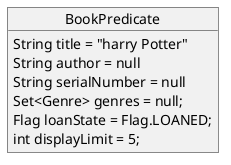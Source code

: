 @startuml
object BookPredicate {
    String title = "harry Potter"
    String author = null
    String serialNumber = null
    Set<Genre> genres = null;
    Flag loanState = Flag.LOANED;
    int displayLimit = 5;
}
@enduml
